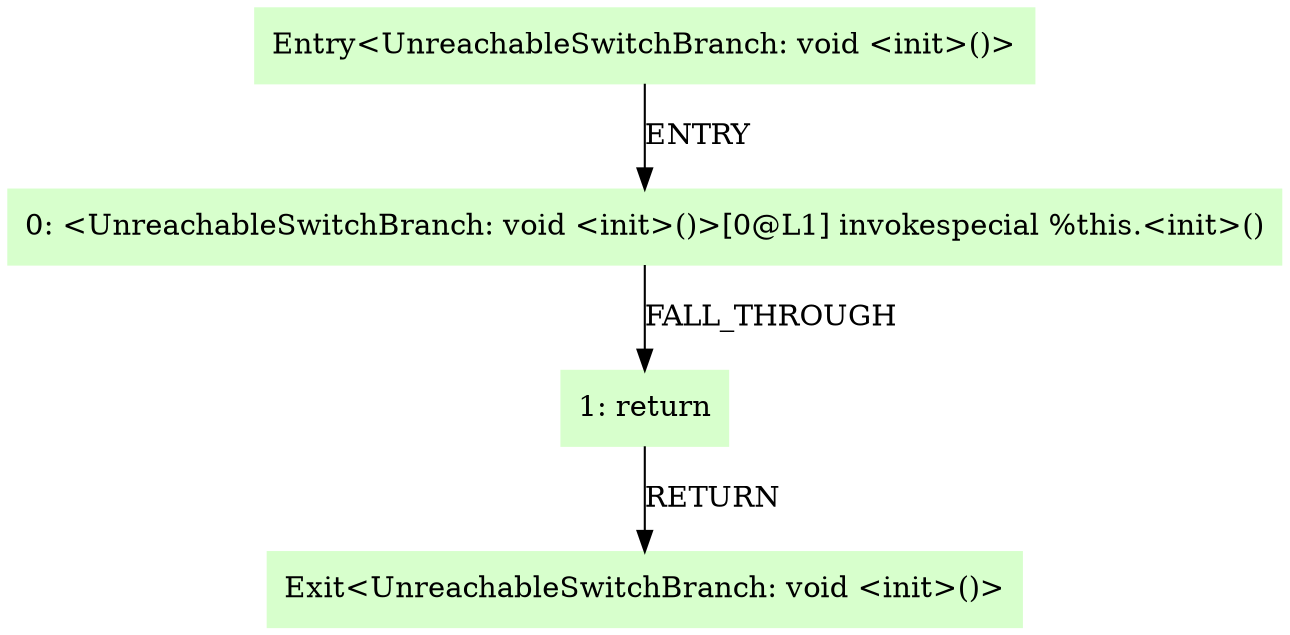 digraph G {
  node [style=filled,shape=box,color=".3 .2 1.0",];
  "0" [label="Entry<UnreachableSwitchBranch: void <init>()>",];
  "1" [label="0: <UnreachableSwitchBranch: void <init>()>[0@L1] invokespecial %this.<init>()",];
  "2" [label="1: return",];
  "3" [label="Exit<UnreachableSwitchBranch: void <init>()>",];
  "0" -> "1" [label="ENTRY",];
  "1" -> "2" [label="FALL_THROUGH",];
  "2" -> "3" [label="RETURN",];
}
